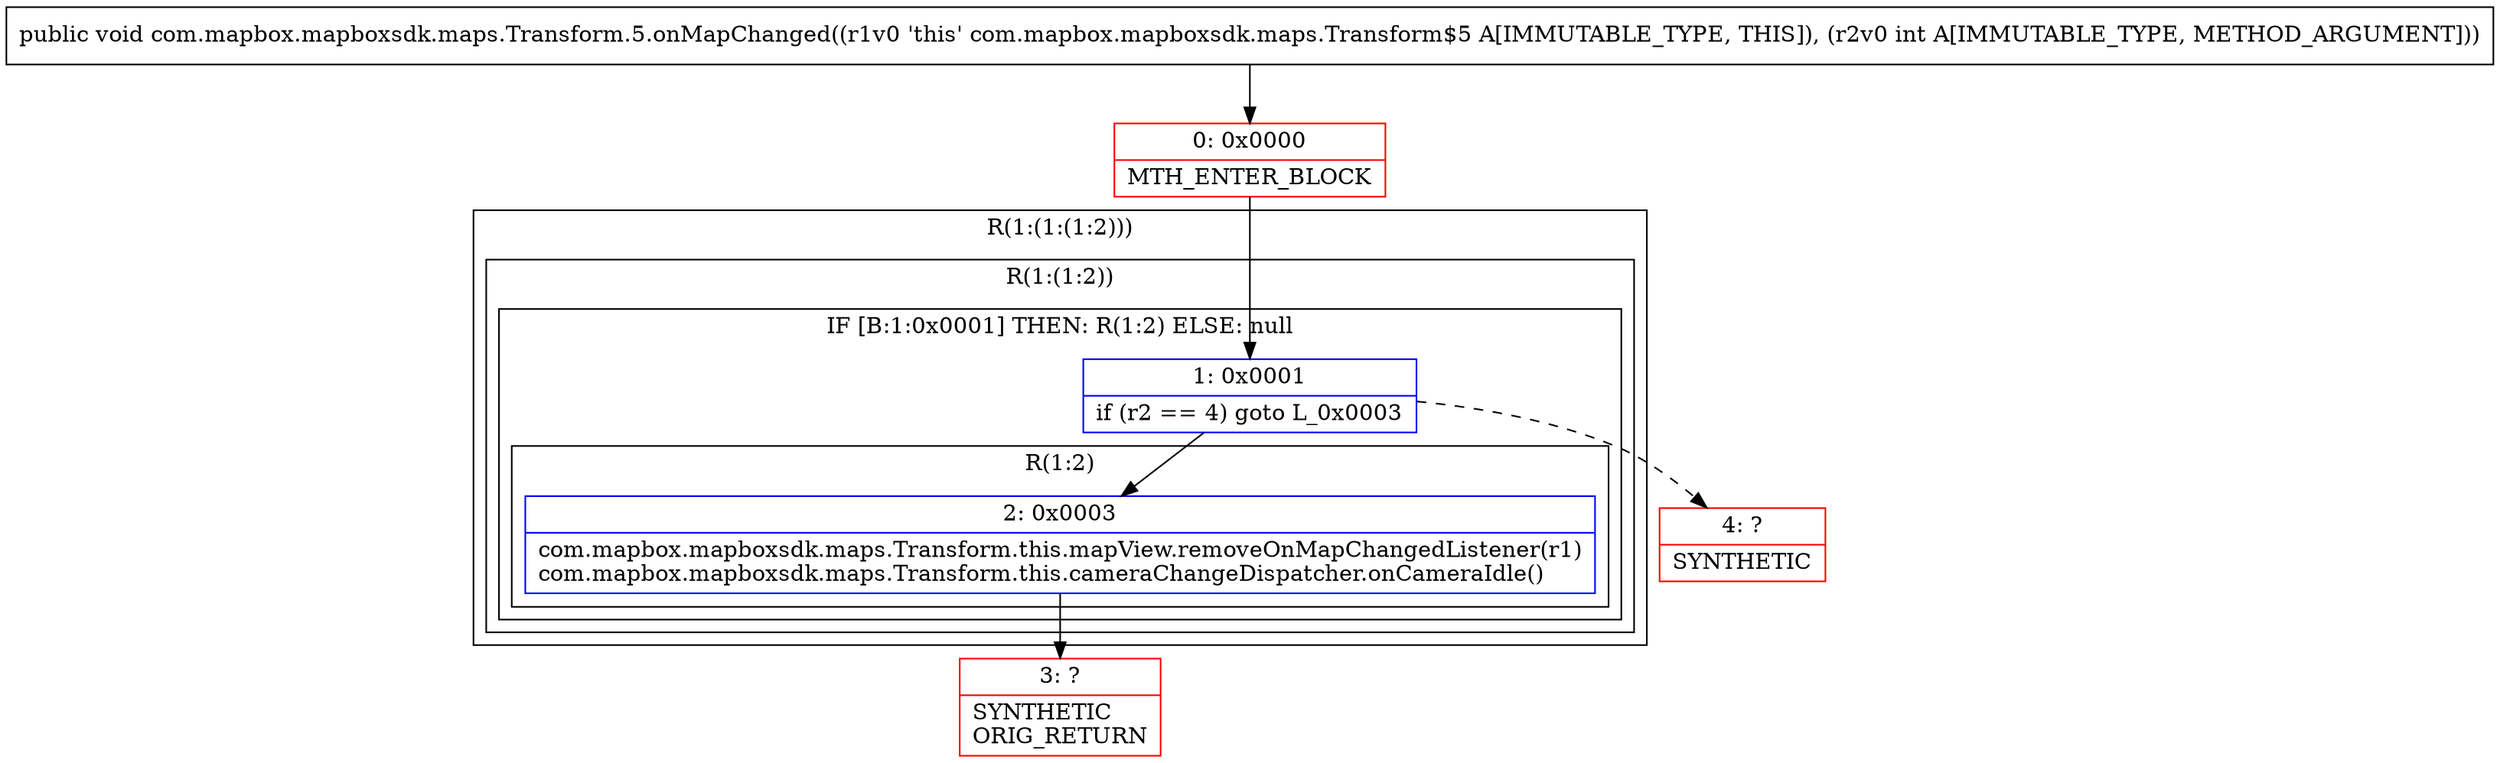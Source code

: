 digraph "CFG forcom.mapbox.mapboxsdk.maps.Transform.5.onMapChanged(I)V" {
subgraph cluster_Region_610308440 {
label = "R(1:(1:(1:2)))";
node [shape=record,color=blue];
subgraph cluster_Region_716116830 {
label = "R(1:(1:2))";
node [shape=record,color=blue];
subgraph cluster_IfRegion_398772434 {
label = "IF [B:1:0x0001] THEN: R(1:2) ELSE: null";
node [shape=record,color=blue];
Node_1 [shape=record,label="{1\:\ 0x0001|if (r2 == 4) goto L_0x0003\l}"];
subgraph cluster_Region_888787072 {
label = "R(1:2)";
node [shape=record,color=blue];
Node_2 [shape=record,label="{2\:\ 0x0003|com.mapbox.mapboxsdk.maps.Transform.this.mapView.removeOnMapChangedListener(r1)\lcom.mapbox.mapboxsdk.maps.Transform.this.cameraChangeDispatcher.onCameraIdle()\l}"];
}
}
}
}
Node_0 [shape=record,color=red,label="{0\:\ 0x0000|MTH_ENTER_BLOCK\l}"];
Node_3 [shape=record,color=red,label="{3\:\ ?|SYNTHETIC\lORIG_RETURN\l}"];
Node_4 [shape=record,color=red,label="{4\:\ ?|SYNTHETIC\l}"];
MethodNode[shape=record,label="{public void com.mapbox.mapboxsdk.maps.Transform.5.onMapChanged((r1v0 'this' com.mapbox.mapboxsdk.maps.Transform$5 A[IMMUTABLE_TYPE, THIS]), (r2v0 int A[IMMUTABLE_TYPE, METHOD_ARGUMENT])) }"];
MethodNode -> Node_0;
Node_1 -> Node_2;
Node_1 -> Node_4[style=dashed];
Node_2 -> Node_3;
Node_0 -> Node_1;
}

